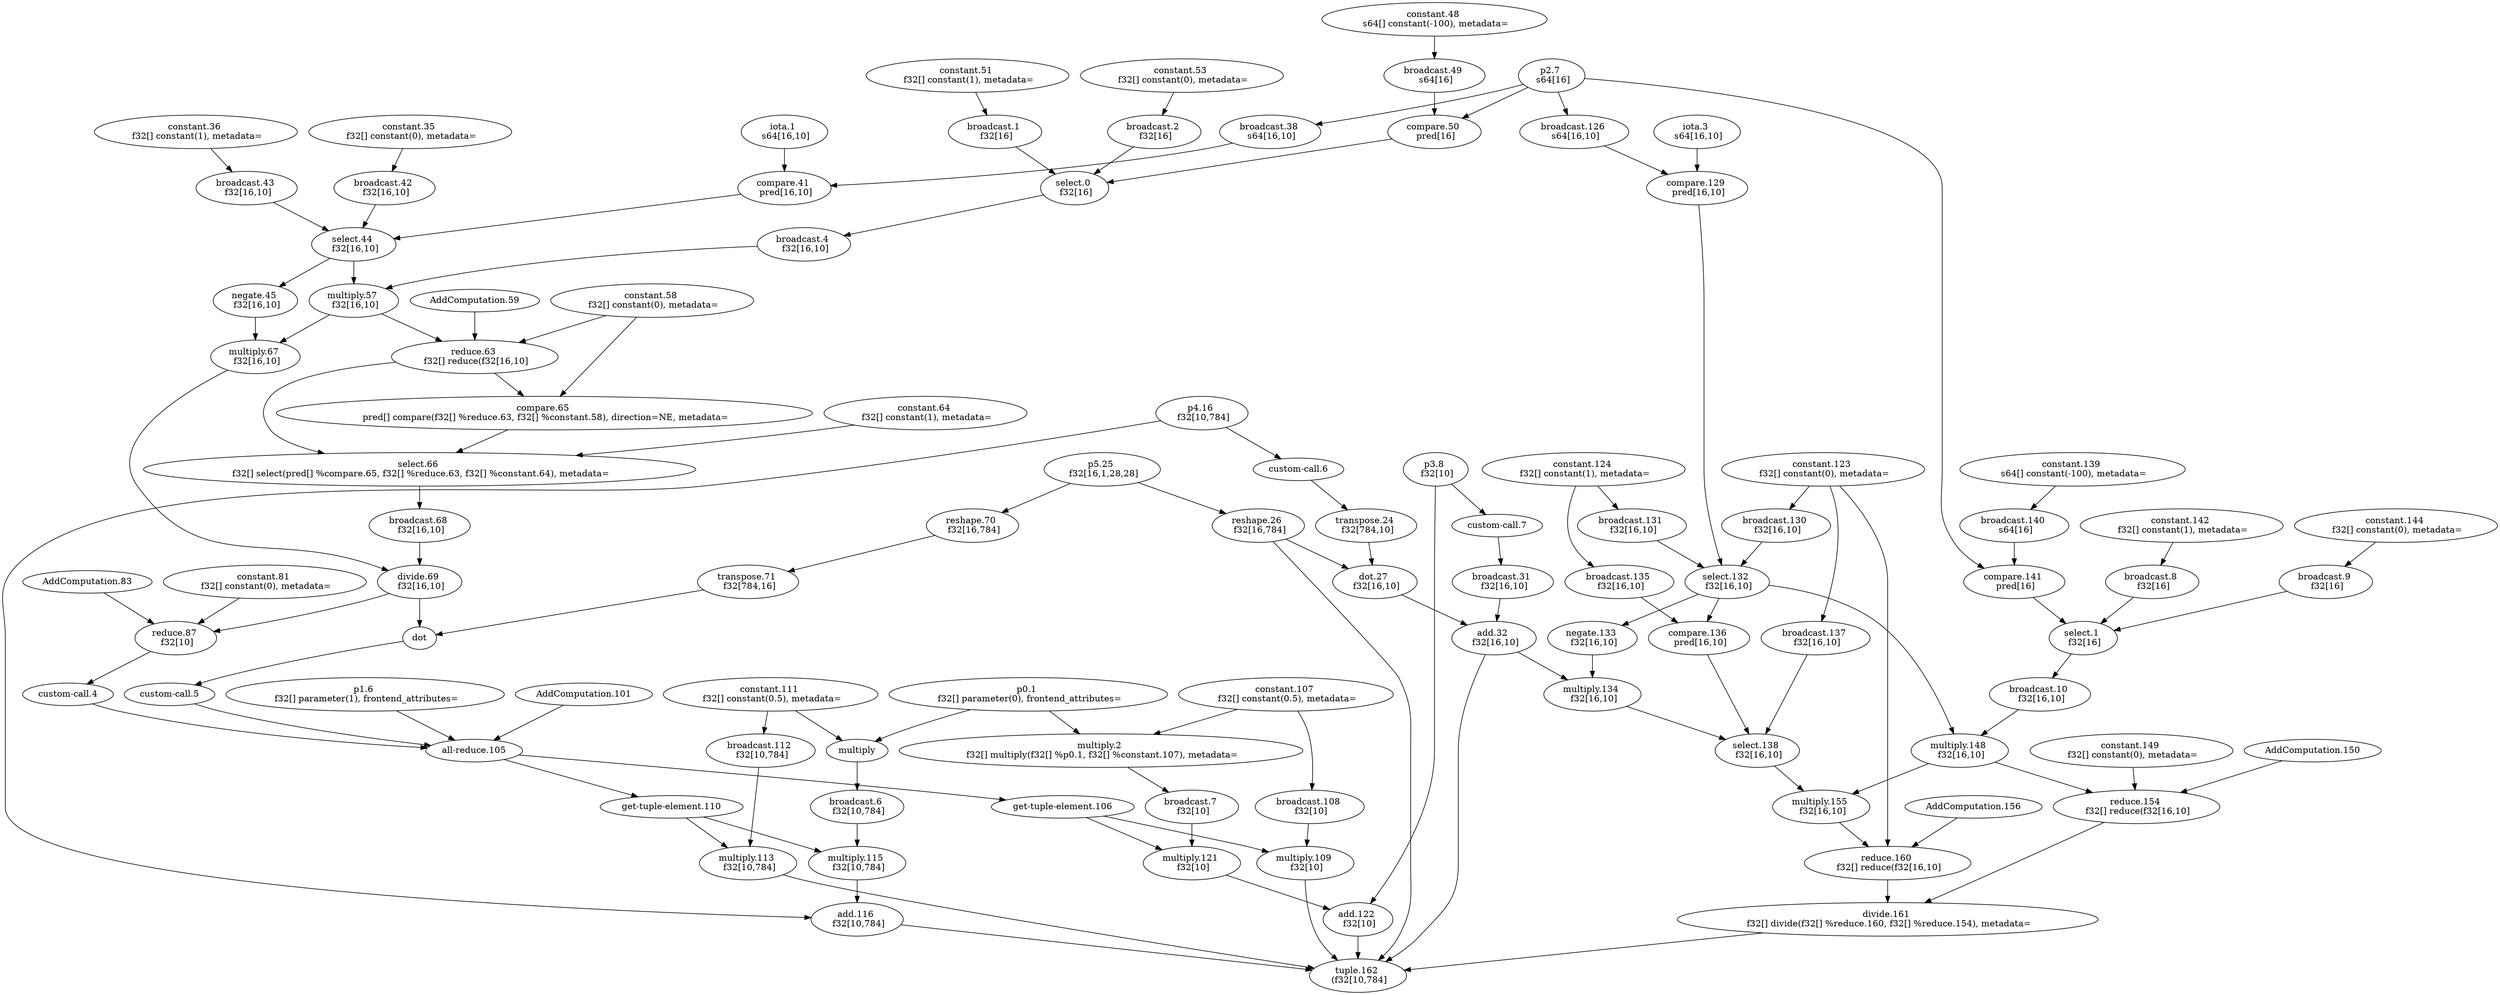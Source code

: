 digraph HloModule {
	"p4.16" [label="p4.16 \n f32[10,784]"];
	"p2.7" [label="p2.7 \n s64[16]"];
	"broadcast.38" [label="broadcast.38 \n s64[16,10]"];
	"iota.1" [label="iota.1 \n s64[16,10]"];
	"compare.41" [label="compare.41 \n pred[16,10]"];
	"constant.36" [label="constant.36 \n f32[] constant(1), metadata="];
	"broadcast.43" [label="broadcast.43 \n f32[16,10]"];
	"constant.35" [label="constant.35 \n f32[] constant(0), metadata="];
	"broadcast.42" [label="broadcast.42 \n f32[16,10]"];
	"select.44" [label="select.44 \n f32[16,10]"];
	"negate.45" [label="negate.45 \n f32[16,10]"];
	"constant.48" [label="constant.48 \n s64[] constant(-100), metadata="];
	"broadcast.49" [label="broadcast.49 \n s64[16]"];
	"compare.50" [label="compare.50 \n pred[16]"];
	"constant.51" [label="constant.51 \n f32[] constant(1), metadata="];
	"broadcast.1" [label="broadcast.1 \n f32[16]"];
	"constant.53" [label="constant.53 \n f32[] constant(0), metadata="];
	"broadcast.2" [label="broadcast.2 \n f32[16]"];
	"select.0" [label="select.0 \n f32[16]"];
	"broadcast.4" [label="broadcast.4 \n f32[16,10]"];
	"multiply.57" [label="multiply.57 \n f32[16,10]"];
	"multiply.67" [label="multiply.67 \n f32[16,10]"];
	"constant.58" [label="constant.58 \n f32[] constant(0), metadata="];
	"reduce.63" [label="reduce.63 \n f32[] reduce(f32[16,10]"];
	"compare.65" [label="compare.65 \n pred[] compare(f32[] %reduce.63, f32[] %constant.58), direction=NE, metadata="];
	"constant.64" [label="constant.64 \n f32[] constant(1), metadata="];
	"select.66" [label="select.66 \n f32[] select(pred[] %compare.65, f32[] %reduce.63, f32[] %constant.64), metadata="];
	"broadcast.68" [label="broadcast.68 \n f32[16,10]"];
	"divide.69" [label="divide.69 \n f32[16,10]"];
	"constant.81" [label="constant.81 \n f32[] constant(0), metadata="];
	"reduce.87" [label="reduce.87 \n f32[10]"];
	"p5.25" [label="p5.25 \n f32[16,1,28,28]"];
	"reshape.70" [label="reshape.70 \n f32[16,784]"];
	"transpose.71" [label="transpose.71 \n f32[784,16]"];
	"p1.6" [label="p1.6 \n f32[] parameter(1), frontend_attributes="];
	"p0.1" [label="p0.1 \n f32[] parameter(0), frontend_attributes="];
	"constant.111" [label="constant.111 \n f32[] constant(0.5), metadata="];
	"broadcast.6" [label="broadcast.6 \n f32[10,784]"];
	"multiply.115" [label="multiply.115 \n f32[10,784]"];
	"add.116" [label="add.116 \n f32[10,784]"];
	"p3.8" [label="p3.8 \n f32[10]"];
	"constant.107" [label="constant.107 \n f32[] constant(0.5), metadata="];
	"multiply.2" [label="multiply.2 \n f32[] multiply(f32[] %p0.1, f32[] %constant.107), metadata="];
	"broadcast.7" [label="broadcast.7 \n f32[10]"];
	"multiply.121" [label="multiply.121 \n f32[10]"];
	"add.122" [label="add.122 \n f32[10]"];
	"reshape.26" [label="reshape.26 \n f32[16,784]"];
	"transpose.24" [label="transpose.24 \n f32[784,10]"];
	"dot.27" [label="dot.27 \n f32[16,10]"];
	"broadcast.31" [label="broadcast.31 \n f32[16,10]"];
	"add.32" [label="add.32 \n f32[16,10]"];
	"broadcast.126" [label="broadcast.126 \n s64[16,10]"];
	"iota.3" [label="iota.3 \n s64[16,10]"];
	"compare.129" [label="compare.129 \n pred[16,10]"];
	"constant.124" [label="constant.124 \n f32[] constant(1), metadata="];
	"broadcast.131" [label="broadcast.131 \n f32[16,10]"];
	"constant.123" [label="constant.123 \n f32[] constant(0), metadata="];
	"broadcast.130" [label="broadcast.130 \n f32[16,10]"];
	"select.132" [label="select.132 \n f32[16,10]"];
	"broadcast.135" [label="broadcast.135 \n f32[16,10]"];
	"compare.136" [label="compare.136 \n pred[16,10]"];
	"broadcast.137" [label="broadcast.137 \n f32[16,10]"];
	"negate.133" [label="negate.133 \n f32[16,10]"];
	"multiply.134" [label="multiply.134 \n f32[16,10]"];
	"select.138" [label="select.138 \n f32[16,10]"];
	"constant.139" [label="constant.139 \n s64[] constant(-100), metadata="];
	"broadcast.140" [label="broadcast.140 \n s64[16]"];
	"compare.141" [label="compare.141 \n pred[16]"];
	"constant.142" [label="constant.142 \n f32[] constant(1), metadata="];
	"broadcast.8" [label="broadcast.8 \n f32[16]"];
	"constant.144" [label="constant.144 \n f32[] constant(0), metadata="];
	"broadcast.9" [label="broadcast.9 \n f32[16]"];
	"select.1" [label="select.1 \n f32[16]"];
	"broadcast.10" [label="broadcast.10 \n f32[16,10]"];
	"multiply.148" [label="multiply.148 \n f32[16,10]"];
	"multiply.155" [label="multiply.155 \n f32[16,10]"];
	"reduce.160" [label="reduce.160 \n f32[] reduce(f32[16,10]"];
	"constant.149" [label="constant.149 \n f32[] constant(0), metadata="];
	"reduce.154" [label="reduce.154 \n f32[] reduce(f32[16,10]"];
	"divide.161" [label="divide.161 \n f32[] divide(f32[] %reduce.160, f32[] %reduce.154), metadata="];
	"broadcast.108" [label="broadcast.108 \n f32[10]"];
	"multiply.109" [label="multiply.109 \n f32[10]"];
	"broadcast.112" [label="broadcast.112 \n f32[10,784]"];
	"multiply.113" [label="multiply.113 \n f32[10,784]"];
	"tuple.162" [label="tuple.162 \n (f32[10,784]"]; 
 	"p2.7" -> "broadcast.38";
	"broadcast.38" -> "compare.41";
	"iota.1" -> "compare.41";
	"constant.36" -> "broadcast.43";
	"constant.35" -> "broadcast.42";
	"compare.41" -> "select.44";
	"broadcast.43" -> "select.44";
	"broadcast.42" -> "select.44";
	"select.44" -> "negate.45";
	"constant.48" -> "broadcast.49";
	"p2.7" -> "compare.50";
	"broadcast.49" -> "compare.50";
	"constant.51" -> "broadcast.1";
	"constant.53" -> "broadcast.2";
	"compare.50" -> "select.0";
	"broadcast.1" -> "select.0";
	"broadcast.2" -> "select.0";
	"select.0" -> "broadcast.4";
	"broadcast.4" -> "multiply.57";
	"select.44" -> "multiply.57";
	"negate.45" -> "multiply.67";
	"multiply.57" -> "multiply.67";
	"multiply.57" -> "reduce.63";
	"constant.58" -> "reduce.63";
	"AddComputation.59" -> "reduce.63";
	"reduce.63" -> "compare.65";
	"constant.58" -> "compare.65";
	"compare.65" -> "select.66";
	"reduce.63" -> "select.66";
	"constant.64" -> "select.66";
	"select.66" -> "broadcast.68";
	"multiply.67" -> "divide.69";
	"broadcast.68" -> "divide.69";
	"divide.69" -> "reduce.87";
	"constant.81" -> "reduce.87";
	"AddComputation.83" -> "reduce.87";
	"reduce.87" -> "custom-call.4";
	"p5.25" -> "reshape.70";
	"reshape.70" -> "transpose.71";
	"divide.69" -> "dot";
	"transpose.71" -> "dot";
	"dot" -> "custom-call.5";
	"custom-call.4" -> "all-reduce.105";
	"custom-call.5" -> "all-reduce.105";
	"p1.6" -> "all-reduce.105";
	"AddComputation.101" -> "all-reduce.105";
	"all-reduce.105" -> "get-tuple-element.110";
	"p0.1" -> "multiply";
	"constant.111" -> "multiply";
	"multiply" -> "broadcast.6";
	"get-tuple-element.110" -> "multiply.115";
	"broadcast.6" -> "multiply.115";
	"p4.16" -> "add.116";
	"multiply.115" -> "add.116";
	"all-reduce.105" -> "get-tuple-element.106";
	"p0.1" -> "multiply.2";
	"constant.107" -> "multiply.2";
	"multiply.2" -> "broadcast.7";
	"get-tuple-element.106" -> "multiply.121";
	"broadcast.7" -> "multiply.121";
	"p3.8" -> "add.122";
	"multiply.121" -> "add.122";
	"p5.25" -> "reshape.26";
	"p4.16" -> "custom-call.6";
	"custom-call.6" -> "transpose.24";
	"reshape.26" -> "dot.27";
	"transpose.24" -> "dot.27";
	"p3.8" -> "custom-call.7";
	"custom-call.7" -> "broadcast.31";
	"dot.27" -> "add.32";
	"broadcast.31" -> "add.32";
	"p2.7" -> "broadcast.126";
	"broadcast.126" -> "compare.129";
	"iota.3" -> "compare.129";
	"constant.124" -> "broadcast.131";
	"constant.123" -> "broadcast.130";
	"compare.129" -> "select.132";
	"broadcast.131" -> "select.132";
	"broadcast.130" -> "select.132";
	"constant.124" -> "broadcast.135";
	"select.132" -> "compare.136";
	"broadcast.135" -> "compare.136";
	"constant.123" -> "broadcast.137";
	"select.132" -> "negate.133";
	"negate.133" -> "multiply.134";
	"add.32" -> "multiply.134";
	"compare.136" -> "select.138";
	"broadcast.137" -> "select.138";
	"multiply.134" -> "select.138";
	"constant.139" -> "broadcast.140";
	"p2.7" -> "compare.141";
	"broadcast.140" -> "compare.141";
	"constant.142" -> "broadcast.8";
	"constant.144" -> "broadcast.9";
	"compare.141" -> "select.1";
	"broadcast.8" -> "select.1";
	"broadcast.9" -> "select.1";
	"select.1" -> "broadcast.10";
	"broadcast.10" -> "multiply.148";
	"select.132" -> "multiply.148";
	"select.138" -> "multiply.155";
	"multiply.148" -> "multiply.155";
	"multiply.155" -> "reduce.160";
	"constant.123" -> "reduce.160";
	"AddComputation.156" -> "reduce.160";
	"multiply.148" -> "reduce.154";
	"constant.149" -> "reduce.154";
	"AddComputation.150" -> "reduce.154";
	"reduce.160" -> "divide.161";
	"reduce.154" -> "divide.161";
	"constant.107" -> "broadcast.108";
	"get-tuple-element.106" -> "multiply.109";
	"broadcast.108" -> "multiply.109";
	"constant.111" -> "broadcast.112";
	"get-tuple-element.110" -> "multiply.113";
	"broadcast.112" -> "multiply.113";
	"add.116" -> "tuple.162";
	"add.122" -> "tuple.162";
	"reshape.26" -> "tuple.162";
	"add.32" -> "tuple.162";
	"divide.161" -> "tuple.162";
	"multiply.109" -> "tuple.162";
	"multiply.113" -> "tuple.162";
}